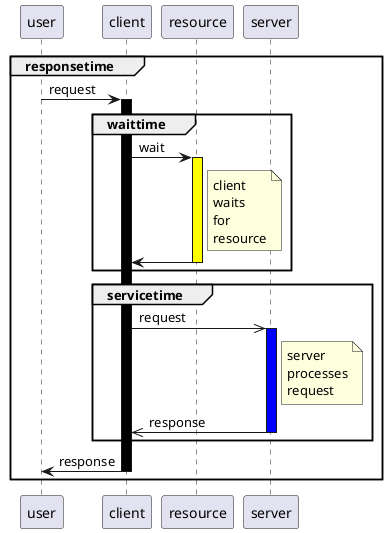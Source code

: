 @startuml
Participant user as u
Participant client as c
Participant resource as cr
Participant server as s

group responsetime
 u -> c: request
 activate c #Black
' note left of c: user\nwaits\nfor\nresponse
 group waittime
  c -> cr: wait
  activate cr #Yellow
  note right of cr: client\nwaits\nfor\nresource
  cr -> c:
  deactivate cr
 end

 group servicetime
  c ->> s: request
  activate s #Blue
  note right of s: server\nprocesses\nrequest
  s ->> c: response
  deactivate s
 end
 c -> u: response
 deactivate c
end

@enduml